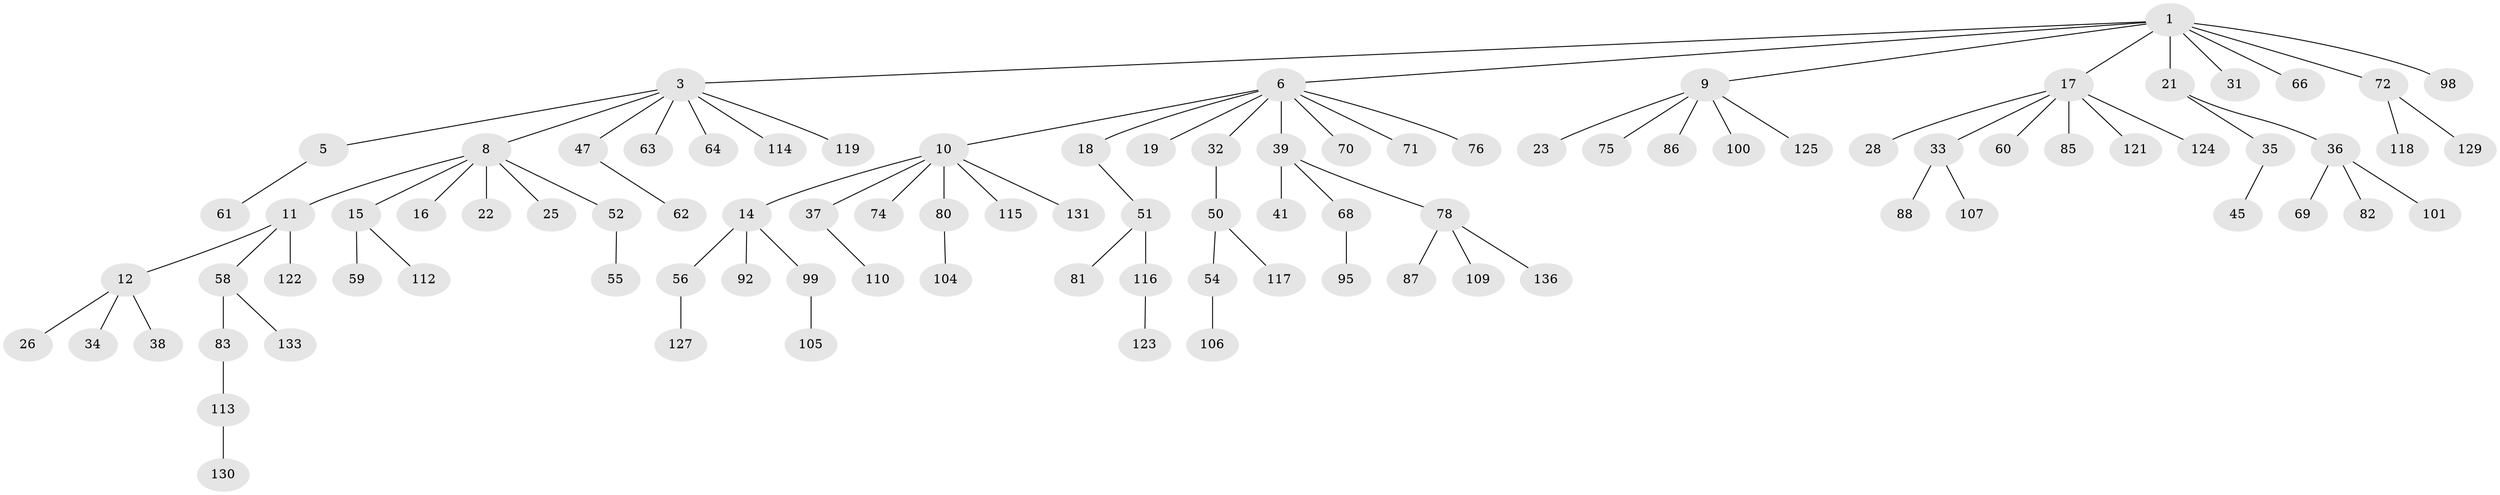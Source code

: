 // original degree distribution, {8: 0.007352941176470588, 3: 0.13970588235294118, 4: 0.029411764705882353, 2: 0.19117647058823528, 5: 0.0661764705882353, 6: 0.022058823529411766, 1: 0.5441176470588235}
// Generated by graph-tools (version 1.1) at 2025/19/03/04/25 18:19:25]
// undirected, 95 vertices, 94 edges
graph export_dot {
graph [start="1"]
  node [color=gray90,style=filled];
  1 [super="+2"];
  3 [super="+4"];
  5;
  6 [super="+7+53+13"];
  8 [super="+20+44"];
  9 [super="+48"];
  10 [super="+65"];
  11 [super="+73"];
  12 [super="+77"];
  14 [super="+30"];
  15 [super="+43+49"];
  16;
  17 [super="+90+27+24"];
  18 [super="+91"];
  19;
  21;
  22;
  23;
  25 [super="+135"];
  26;
  28;
  31;
  32;
  33;
  34;
  35;
  36 [super="+128"];
  37;
  38 [super="+120"];
  39 [super="+42"];
  41;
  45 [super="+79"];
  47;
  50;
  51;
  52;
  54;
  55;
  56;
  58;
  59;
  60;
  61 [super="+132"];
  62;
  63;
  64 [super="+97"];
  66;
  68;
  69;
  70;
  71;
  72 [super="+126+94+84"];
  74;
  75;
  76;
  78;
  80 [super="+103"];
  81;
  82;
  83;
  85;
  86;
  87;
  88;
  92;
  95 [super="+134"];
  98;
  99;
  100;
  101;
  104;
  105;
  106;
  107;
  109;
  110;
  112;
  113;
  114;
  115;
  116;
  117;
  118;
  119;
  121;
  122;
  123;
  124;
  125;
  127;
  129;
  130;
  131;
  133;
  136;
  1 -- 3;
  1 -- 9;
  1 -- 17;
  1 -- 31;
  1 -- 66;
  1 -- 72;
  1 -- 98;
  1 -- 21;
  1 -- 6;
  3 -- 8;
  3 -- 64;
  3 -- 114;
  3 -- 5;
  3 -- 119;
  3 -- 63;
  3 -- 47;
  5 -- 61;
  6 -- 18;
  6 -- 32;
  6 -- 39;
  6 -- 10;
  6 -- 76;
  6 -- 70;
  6 -- 19;
  6 -- 71;
  8 -- 11;
  8 -- 15;
  8 -- 16;
  8 -- 25;
  8 -- 52;
  8 -- 22;
  9 -- 23;
  9 -- 86;
  9 -- 125;
  9 -- 75;
  9 -- 100;
  10 -- 14;
  10 -- 37;
  10 -- 80;
  10 -- 131;
  10 -- 115;
  10 -- 74;
  11 -- 12;
  11 -- 58;
  11 -- 122;
  12 -- 26;
  12 -- 34;
  12 -- 38;
  14 -- 56;
  14 -- 99;
  14 -- 92;
  15 -- 112;
  15 -- 59;
  17 -- 60;
  17 -- 85;
  17 -- 124;
  17 -- 121;
  17 -- 33;
  17 -- 28;
  18 -- 51;
  21 -- 35;
  21 -- 36;
  32 -- 50;
  33 -- 88;
  33 -- 107;
  35 -- 45;
  36 -- 69;
  36 -- 82;
  36 -- 101;
  37 -- 110;
  39 -- 41;
  39 -- 68;
  39 -- 78;
  47 -- 62;
  50 -- 54;
  50 -- 117;
  51 -- 81;
  51 -- 116;
  52 -- 55;
  54 -- 106;
  56 -- 127;
  58 -- 83;
  58 -- 133;
  68 -- 95;
  72 -- 129;
  72 -- 118;
  78 -- 87;
  78 -- 109;
  78 -- 136;
  80 -- 104;
  83 -- 113;
  99 -- 105;
  113 -- 130;
  116 -- 123;
}
